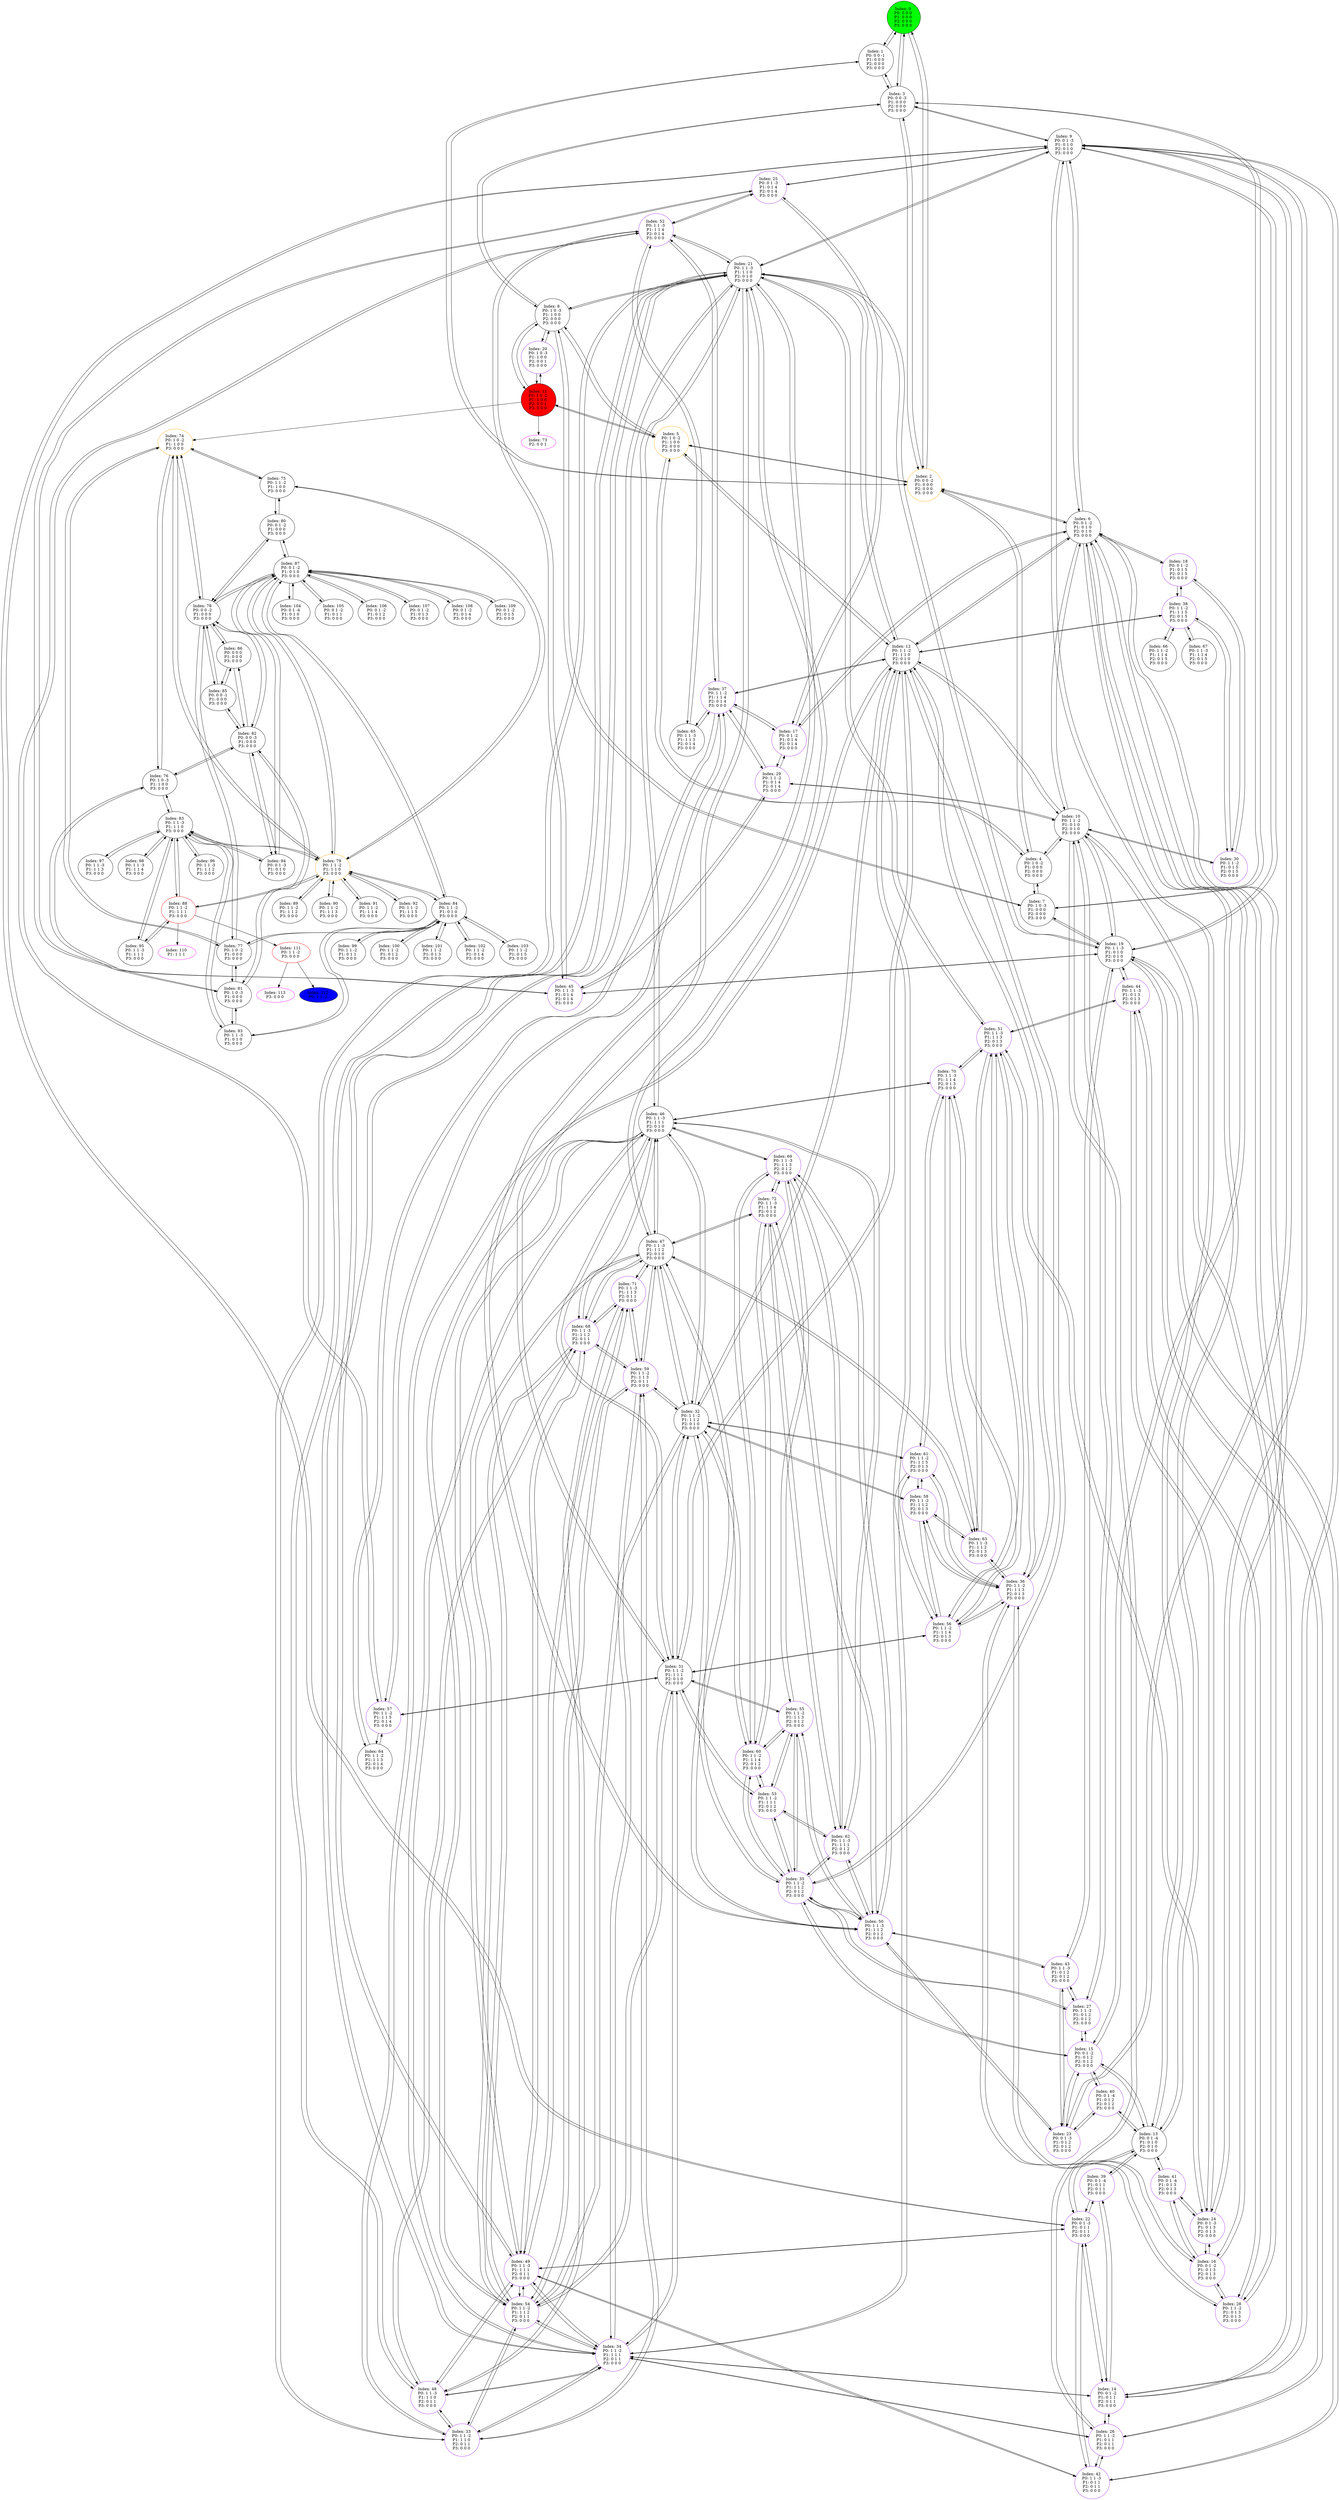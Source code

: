 digraph G {
color = "black"
0[label = "Index: 0 
P0: 0 0 0 
P1: 0 0 0 
P2: 0 0 0 
P3: 0 0 0 
", style="filled", fillcolor = "green"]
1[label = "Index: 1 
P0: 0 0 -1 
P1: 0 0 0 
P2: 0 0 0 
P3: 0 0 0 
"]
2[label = "Index: 2 
P0: 0 0 -2 
P1: 0 0 0 
P2: 0 0 0 
P3: 0 0 0 
", color = "orange"]
3[label = "Index: 3 
P0: 0 0 -3 
P1: 0 0 0 
P2: 0 0 0 
P3: 0 0 0 
"]
4[label = "Index: 4 
P0: 1 0 -2 
P1: 0 0 0 
P2: 0 0 0 
P3: 0 0 0 
"]
5[label = "Index: 5 
P0: 1 0 -2 
P1: 1 0 0 
P2: 0 0 0 
P3: 0 0 0 
", color = "orange"]
6[label = "Index: 6 
P0: 0 1 -2 
P1: 0 1 0 
P2: 0 1 0 
P3: 0 0 0 
"]
7[label = "Index: 7 
P0: 1 0 -3 
P1: 0 0 0 
P2: 0 0 0 
P3: 0 0 0 
"]
8[label = "Index: 8 
P0: 1 0 -3 
P1: 1 0 0 
P2: 0 0 0 
P3: 0 0 0 
"]
9[label = "Index: 9 
P0: 0 1 -3 
P1: 0 1 0 
P2: 0 1 0 
P3: 0 0 0 
"]
10[label = "Index: 10 
P0: 1 1 -2 
P1: 0 1 0 
P2: 0 1 0 
P3: 0 0 0 
"]
11[label = "Index: 11 
P0: 1 0 -2 
P1: 1 0 0 
P2: 0 0 1 
P3: 0 0 0 
", style="filled", fillcolor = "red"]
12[label = "Index: 12 
P0: 1 1 -2 
P1: 1 1 0 
P2: 0 1 0 
P3: 0 0 0 
"]
13[label = "Index: 13 
P0: 0 1 -4 
P1: 0 1 0 
P2: 0 1 0 
P3: 0 0 0 
"]
14[label = "Index: 14 
P0: 0 1 -2 
P1: 0 1 1 
P2: 0 1 1 
P3: 0 0 0 
", color = "purple"]
15[label = "Index: 15 
P0: 0 1 -2 
P1: 0 1 2 
P2: 0 1 2 
P3: 0 0 0 
", color = "purple"]
16[label = "Index: 16 
P0: 0 1 -2 
P1: 0 1 3 
P2: 0 1 3 
P3: 0 0 0 
", color = "purple"]
17[label = "Index: 17 
P0: 0 1 -2 
P1: 0 1 4 
P2: 0 1 4 
P3: 0 0 0 
", color = "purple"]
18[label = "Index: 18 
P0: 0 1 -2 
P1: 0 1 5 
P2: 0 1 5 
P3: 0 0 0 
", color = "purple"]
19[label = "Index: 19 
P0: 1 1 -3 
P1: 0 1 0 
P2: 0 1 0 
P3: 0 0 0 
"]
20[label = "Index: 20 
P0: 1 0 -3 
P1: 1 0 0 
P2: 0 0 1 
P3: 0 0 0 
", color = "purple"]
21[label = "Index: 21 
P0: 1 1 -3 
P1: 1 1 0 
P2: 0 1 0 
P3: 0 0 0 
"]
22[label = "Index: 22 
P0: 0 1 -3 
P1: 0 1 1 
P2: 0 1 1 
P3: 0 0 0 
", color = "purple"]
23[label = "Index: 23 
P0: 0 1 -3 
P1: 0 1 2 
P2: 0 1 2 
P3: 0 0 0 
", color = "purple"]
24[label = "Index: 24 
P0: 0 1 -3 
P1: 0 1 3 
P2: 0 1 3 
P3: 0 0 0 
", color = "purple"]
25[label = "Index: 25 
P0: 0 1 -3 
P1: 0 1 4 
P2: 0 1 4 
P3: 0 0 0 
", color = "purple"]
26[label = "Index: 26 
P0: 1 1 -2 
P1: 0 1 1 
P2: 0 1 1 
P3: 0 0 0 
", color = "purple"]
27[label = "Index: 27 
P0: 1 1 -2 
P1: 0 1 2 
P2: 0 1 2 
P3: 0 0 0 
", color = "purple"]
28[label = "Index: 28 
P0: 1 1 -2 
P1: 0 1 3 
P2: 0 1 3 
P3: 0 0 0 
", color = "purple"]
29[label = "Index: 29 
P0: 1 1 -2 
P1: 0 1 4 
P2: 0 1 4 
P3: 0 0 0 
", color = "purple"]
30[label = "Index: 30 
P0: 1 1 -2 
P1: 0 1 5 
P2: 0 1 5 
P3: 0 0 0 
", color = "purple"]
31[label = "Index: 31 
P0: 1 1 -2 
P1: 1 1 1 
P2: 0 1 0 
P3: 0 0 0 
"]
32[label = "Index: 32 
P0: 1 1 -2 
P1: 1 1 2 
P2: 0 1 0 
P3: 0 0 0 
"]
33[label = "Index: 33 
P0: 1 1 -2 
P1: 1 1 0 
P2: 0 1 1 
P3: 0 0 0 
", color = "purple"]
34[label = "Index: 34 
P0: 1 1 -2 
P1: 1 1 1 
P2: 0 1 1 
P3: 0 0 0 
", color = "purple"]
35[label = "Index: 35 
P0: 1 1 -2 
P1: 1 1 2 
P2: 0 1 2 
P3: 0 0 0 
", color = "purple"]
36[label = "Index: 36 
P0: 1 1 -2 
P1: 1 1 3 
P2: 0 1 3 
P3: 0 0 0 
", color = "purple"]
37[label = "Index: 37 
P0: 1 1 -2 
P1: 1 1 4 
P2: 0 1 4 
P3: 0 0 0 
", color = "purple"]
38[label = "Index: 38 
P0: 1 1 -2 
P1: 1 1 5 
P2: 0 1 5 
P3: 0 0 0 
", color = "purple"]
39[label = "Index: 39 
P0: 0 1 -4 
P1: 0 1 1 
P2: 0 1 1 
P3: 0 0 0 
", color = "purple"]
40[label = "Index: 40 
P0: 0 1 -4 
P1: 0 1 2 
P2: 0 1 2 
P3: 0 0 0 
", color = "purple"]
41[label = "Index: 41 
P0: 0 1 -4 
P1: 0 1 3 
P2: 0 1 3 
P3: 0 0 0 
", color = "purple"]
42[label = "Index: 42 
P0: 1 1 -3 
P1: 0 1 1 
P2: 0 1 1 
P3: 0 0 0 
", color = "purple"]
43[label = "Index: 43 
P0: 1 1 -3 
P1: 0 1 2 
P2: 0 1 2 
P3: 0 0 0 
", color = "purple"]
44[label = "Index: 44 
P0: 1 1 -3 
P1: 0 1 3 
P2: 0 1 3 
P3: 0 0 0 
", color = "purple"]
45[label = "Index: 45 
P0: 1 1 -3 
P1: 0 1 4 
P2: 0 1 4 
P3: 0 0 0 
", color = "purple"]
46[label = "Index: 46 
P0: 1 1 -3 
P1: 1 1 1 
P2: 0 1 0 
P3: 0 0 0 
"]
47[label = "Index: 47 
P0: 1 1 -3 
P1: 1 1 2 
P2: 0 1 0 
P3: 0 0 0 
"]
48[label = "Index: 48 
P0: 1 1 -3 
P1: 1 1 0 
P2: 0 1 1 
P3: 0 0 0 
", color = "purple"]
49[label = "Index: 49 
P0: 1 1 -3 
P1: 1 1 1 
P2: 0 1 1 
P3: 0 0 0 
", color = "purple"]
50[label = "Index: 50 
P0: 1 1 -3 
P1: 1 1 2 
P2: 0 1 2 
P3: 0 0 0 
", color = "purple"]
51[label = "Index: 51 
P0: 1 1 -3 
P1: 1 1 3 
P2: 0 1 3 
P3: 0 0 0 
", color = "purple"]
52[label = "Index: 52 
P0: 1 1 -3 
P1: 1 1 4 
P2: 0 1 4 
P3: 0 0 0 
", color = "purple"]
53[label = "Index: 53 
P0: 1 1 -2 
P1: 1 1 1 
P2: 0 1 2 
P3: 0 0 0 
", color = "purple"]
54[label = "Index: 54 
P0: 1 1 -2 
P1: 1 1 2 
P2: 0 1 1 
P3: 0 0 0 
", color = "purple"]
55[label = "Index: 55 
P0: 1 1 -2 
P1: 1 1 3 
P2: 0 1 2 
P3: 0 0 0 
", color = "purple"]
56[label = "Index: 56 
P0: 1 1 -2 
P1: 1 1 4 
P2: 0 1 3 
P3: 0 0 0 
", color = "purple"]
57[label = "Index: 57 
P0: 1 1 -2 
P1: 1 1 5 
P2: 0 1 4 
P3: 0 0 0 
", color = "purple"]
58[label = "Index: 58 
P0: 1 1 -2 
P1: 1 1 2 
P2: 0 1 3 
P3: 0 0 0 
", color = "purple"]
59[label = "Index: 59 
P0: 1 1 -2 
P1: 1 1 3 
P2: 0 1 1 
P3: 0 0 0 
", color = "purple"]
60[label = "Index: 60 
P0: 1 1 -2 
P1: 1 1 4 
P2: 0 1 2 
P3: 0 0 0 
", color = "purple"]
61[label = "Index: 61 
P0: 1 1 -2 
P1: 1 1 5 
P2: 0 1 3 
P3: 0 0 0 
", color = "purple"]
62[label = "Index: 62 
P0: 1 1 -3 
P1: 1 1 1 
P2: 0 1 2 
P3: 0 0 0 
", color = "purple"]
63[label = "Index: 63 
P0: 1 1 -3 
P1: 1 1 2 
P2: 0 1 3 
P3: 0 0 0 
", color = "purple"]
64[label = "Index: 64 
P0: 1 1 -2 
P1: 1 1 3 
P2: 0 1 4 
P3: 0 0 0 
"]
65[label = "Index: 65 
P0: 1 1 -3 
P1: 1 1 3 
P2: 0 1 4 
P3: 0 0 0 
"]
66[label = "Index: 66 
P0: 1 1 -2 
P1: 1 1 4 
P2: 0 1 5 
P3: 0 0 0 
"]
67[label = "Index: 67 
P0: 1 1 -3 
P1: 1 1 4 
P2: 0 1 5 
P3: 0 0 0 
"]
68[label = "Index: 68 
P0: 1 1 -3 
P1: 1 1 2 
P2: 0 1 1 
P3: 0 0 0 
", color = "purple"]
69[label = "Index: 69 
P0: 1 1 -3 
P1: 1 1 3 
P2: 0 1 2 
P3: 0 0 0 
", color = "purple"]
70[label = "Index: 70 
P0: 1 1 -3 
P1: 1 1 4 
P2: 0 1 3 
P3: 0 0 0 
", color = "purple"]
71[label = "Index: 71 
P0: 1 1 -3 
P1: 1 1 3 
P2: 0 1 1 
P3: 0 0 0 
", color = "purple"]
72[label = "Index: 72 
P0: 1 1 -3 
P1: 1 1 4 
P2: 0 1 2 
P3: 0 0 0 
", color = "purple"]
73[label = "Index: 73 
P2: 0 0 1 
", color = "fuchsia"]
74[label = "Index: 74 
P0: 1 0 -2 
P1: 1 0 0 
P3: 0 0 0 
", color = "orange"]
75[label = "Index: 75 
P0: 1 1 -2 
P1: 1 0 0 
P3: 0 0 0 
"]
76[label = "Index: 76 
P0: 1 0 -3 
P1: 1 0 0 
P3: 0 0 0 
"]
77[label = "Index: 77 
P0: 1 0 -2 
P1: 0 0 0 
P3: 0 0 0 
"]
78[label = "Index: 78 
P0: 0 0 -2 
P1: 0 0 0 
P3: 0 0 0 
"]
79[label = "Index: 79 
P0: 1 1 -2 
P1: 1 1 0 
P3: 0 0 0 
", color = "orange"]
80[label = "Index: 80 
P0: 0 1 -2 
P1: 0 0 0 
P3: 0 0 0 
"]
81[label = "Index: 81 
P0: 1 0 -3 
P1: 0 0 0 
P3: 0 0 0 
"]
82[label = "Index: 82 
P0: 0 0 -3 
P1: 0 0 0 
P3: 0 0 0 
"]
83[label = "Index: 83 
P0: 1 1 -3 
P1: 1 1 0 
P3: 0 0 0 
"]
84[label = "Index: 84 
P0: 1 1 -2 
P1: 0 1 0 
P3: 0 0 0 
"]
85[label = "Index: 85 
P0: 0 0 -1 
P1: 0 0 0 
P3: 0 0 0 
"]
86[label = "Index: 86 
P0: 0 0 0 
P1: 0 0 0 
P3: 0 0 0 
"]
87[label = "Index: 87 
P0: 0 1 -2 
P1: 0 1 0 
P3: 0 0 0 
"]
88[label = "Index: 88 
P0: 1 1 -2 
P1: 1 1 1 
P3: 0 0 0 
", color = "red"]
89[label = "Index: 89 
P0: 1 1 -2 
P1: 1 1 2 
P3: 0 0 0 
"]
90[label = "Index: 90 
P0: 1 1 -2 
P1: 1 1 3 
P3: 0 0 0 
"]
91[label = "Index: 91 
P0: 1 1 -2 
P1: 1 1 4 
P3: 0 0 0 
"]
92[label = "Index: 92 
P0: 1 1 -2 
P1: 1 1 5 
P3: 0 0 0 
"]
93[label = "Index: 93 
P0: 1 1 -3 
P1: 0 1 0 
P3: 0 0 0 
"]
94[label = "Index: 94 
P0: 0 1 -3 
P1: 0 1 0 
P3: 0 0 0 
"]
95[label = "Index: 95 
P0: 1 1 -3 
P1: 1 1 1 
P3: 0 0 0 
"]
96[label = "Index: 96 
P0: 1 1 -3 
P1: 1 1 2 
P3: 0 0 0 
"]
97[label = "Index: 97 
P0: 1 1 -3 
P1: 1 1 3 
P3: 0 0 0 
"]
98[label = "Index: 98 
P0: 1 1 -3 
P1: 1 1 4 
P3: 0 0 0 
"]
99[label = "Index: 99 
P0: 1 1 -2 
P1: 0 1 1 
P3: 0 0 0 
"]
100[label = "Index: 100 
P0: 1 1 -2 
P1: 0 1 2 
P3: 0 0 0 
"]
101[label = "Index: 101 
P0: 1 1 -2 
P1: 0 1 3 
P3: 0 0 0 
"]
102[label = "Index: 102 
P0: 1 1 -2 
P1: 0 1 4 
P3: 0 0 0 
"]
103[label = "Index: 103 
P0: 1 1 -2 
P1: 0 1 5 
P3: 0 0 0 
"]
104[label = "Index: 104 
P0: 0 1 -4 
P1: 0 1 0 
P3: 0 0 0 
"]
105[label = "Index: 105 
P0: 0 1 -2 
P1: 0 1 1 
P3: 0 0 0 
"]
106[label = "Index: 106 
P0: 0 1 -2 
P1: 0 1 2 
P3: 0 0 0 
"]
107[label = "Index: 107 
P0: 0 1 -2 
P1: 0 1 3 
P3: 0 0 0 
"]
108[label = "Index: 108 
P0: 0 1 -2 
P1: 0 1 4 
P3: 0 0 0 
"]
109[label = "Index: 109 
P0: 0 1 -2 
P1: 0 1 5 
P3: 0 0 0 
"]
110[label = "Index: 110 
P1: 1 1 1 
", color = "fuchsia"]
111[label = "Index: 111 
P0: 1 1 -2 
P3: 0 0 0 
", color = "red"]
112[label = "Index: 112 
P0: 1 1 -2 
", style="filled", fillcolor = "blue"]
113[label = "Index: 113 
P3: 0 0 0 
", color = "fuchsia"]
0 -> 1
0 -> 2
0 -> 3

1 -> 0
1 -> 2
1 -> 3

2 -> 0
2 -> 1
2 -> 4
2 -> 3
2 -> 5
2 -> 6

3 -> 0
3 -> 1
3 -> 2
3 -> 7
3 -> 8
3 -> 9

4 -> 2
4 -> 7
4 -> 5
4 -> 10

5 -> 2
5 -> 4
5 -> 8
5 -> 11
5 -> 12

6 -> 2
6 -> 10
6 -> 9
6 -> 13
6 -> 12
6 -> 14
6 -> 15
6 -> 16
6 -> 17
6 -> 18

7 -> 3
7 -> 4
7 -> 8
7 -> 19

8 -> 3
8 -> 5
8 -> 7
8 -> 20
8 -> 11
8 -> 21

9 -> 3
9 -> 6
9 -> 19
9 -> 13
9 -> 21
9 -> 22
9 -> 23
9 -> 24
9 -> 25
9 -> 14

10 -> 4
10 -> 6
10 -> 19
10 -> 12
10 -> 26
10 -> 27
10 -> 28
10 -> 29
10 -> 30

11 -> 5
11 -> 8
11 -> 20
11 -> 74
11 -> 73

12 -> 5
12 -> 6
12 -> 10
12 -> 21
12 -> 31
12 -> 32
12 -> 33
12 -> 34
12 -> 35
12 -> 36
12 -> 37
12 -> 38

13 -> 6
13 -> 9
13 -> 39
13 -> 40
13 -> 41
13 -> 22
13 -> 15

14 -> 6
14 -> 9
14 -> 26
14 -> 22
14 -> 39
14 -> 34

15 -> 6
15 -> 13
15 -> 27
15 -> 23
15 -> 40
15 -> 35

16 -> 6
16 -> 28
16 -> 24
16 -> 41
16 -> 36

17 -> 6
17 -> 29
17 -> 25
17 -> 37

18 -> 6
18 -> 30
18 -> 38

19 -> 7
19 -> 9
19 -> 10
19 -> 21
19 -> 42
19 -> 43
19 -> 44
19 -> 45
19 -> 26

20 -> 8
20 -> 11

21 -> 8
21 -> 9
21 -> 12
21 -> 19
21 -> 46
21 -> 47
21 -> 31
21 -> 48
21 -> 33
21 -> 49
21 -> 50
21 -> 51
21 -> 52
21 -> 34

22 -> 9
22 -> 13
22 -> 14
22 -> 42
22 -> 39
22 -> 49

23 -> 9
23 -> 15
23 -> 43
23 -> 40
23 -> 50

24 -> 9
24 -> 16
24 -> 44
24 -> 41
24 -> 51

25 -> 9
25 -> 17
25 -> 45
25 -> 52

26 -> 10
26 -> 14
26 -> 19
26 -> 42
26 -> 34

27 -> 10
27 -> 15
27 -> 43
27 -> 35

28 -> 10
28 -> 16
28 -> 44
28 -> 36

29 -> 10
29 -> 17
29 -> 45
29 -> 37

30 -> 10
30 -> 18
30 -> 38

31 -> 12
31 -> 21
31 -> 46
31 -> 32
31 -> 34
31 -> 53
31 -> 54
31 -> 55
31 -> 56
31 -> 57

32 -> 12
32 -> 31
32 -> 47
32 -> 46
32 -> 54
32 -> 35
32 -> 58
32 -> 59
32 -> 60
32 -> 61

33 -> 12
33 -> 21
33 -> 48
33 -> 34
33 -> 54
33 -> 59

34 -> 12
34 -> 14
34 -> 21
34 -> 26
34 -> 31
34 -> 33
34 -> 49
34 -> 54
34 -> 59
34 -> 48
34 -> 46

35 -> 12
35 -> 15
35 -> 27
35 -> 32
35 -> 50
35 -> 53
35 -> 55
35 -> 60
35 -> 62

36 -> 12
36 -> 16
36 -> 28
36 -> 51
36 -> 58
36 -> 56
36 -> 61
36 -> 63

37 -> 12
37 -> 17
37 -> 29
37 -> 52
37 -> 64
37 -> 57
37 -> 65

38 -> 12
38 -> 18
38 -> 30
38 -> 66
38 -> 67

39 -> 13
39 -> 14
39 -> 22

40 -> 13
40 -> 15
40 -> 23

41 -> 13
41 -> 16
41 -> 24

42 -> 19
42 -> 22
42 -> 26
42 -> 49

43 -> 19
43 -> 23
43 -> 27
43 -> 50

44 -> 19
44 -> 24
44 -> 28
44 -> 51

45 -> 19
45 -> 25
45 -> 29
45 -> 52

46 -> 21
46 -> 31
46 -> 32
46 -> 47
46 -> 49
46 -> 62
46 -> 34
46 -> 68
46 -> 69
46 -> 70
46 -> 54

47 -> 21
47 -> 32
47 -> 46
47 -> 68
47 -> 50
47 -> 63
47 -> 54
47 -> 71
47 -> 72
47 -> 59

48 -> 21
48 -> 33
48 -> 34
48 -> 49
48 -> 68
48 -> 71

49 -> 21
49 -> 22
49 -> 34
49 -> 42
49 -> 46
49 -> 48
49 -> 68
49 -> 71
49 -> 54

50 -> 21
50 -> 23
50 -> 35
50 -> 43
50 -> 47
50 -> 62
50 -> 69
50 -> 72
50 -> 55

51 -> 21
51 -> 24
51 -> 36
51 -> 44
51 -> 63
51 -> 70
51 -> 56

52 -> 21
52 -> 25
52 -> 37
52 -> 45
52 -> 65
52 -> 57

53 -> 31
53 -> 35
53 -> 62
53 -> 55
53 -> 60

54 -> 31
54 -> 32
54 -> 33
54 -> 34
54 -> 46
54 -> 47
54 -> 49
54 -> 68
54 -> 59

55 -> 31
55 -> 35
55 -> 50
55 -> 53
55 -> 69
55 -> 60

56 -> 31
56 -> 36
56 -> 51
56 -> 70
56 -> 58
56 -> 61

57 -> 31
57 -> 37
57 -> 52
57 -> 64

58 -> 32
58 -> 36
58 -> 56
58 -> 63
58 -> 61

59 -> 32
59 -> 33
59 -> 34
59 -> 47
59 -> 54
59 -> 71
59 -> 68

60 -> 32
60 -> 35
60 -> 53
60 -> 55
60 -> 72
60 -> 69

61 -> 32
61 -> 36
61 -> 56
61 -> 58
61 -> 70

62 -> 35
62 -> 46
62 -> 50
62 -> 53
62 -> 69
62 -> 72

63 -> 36
63 -> 47
63 -> 51
63 -> 58
63 -> 70

64 -> 37
64 -> 57

65 -> 37
65 -> 52

66 -> 38

67 -> 38

68 -> 46
68 -> 47
68 -> 48
68 -> 49
68 -> 54
68 -> 59
68 -> 71

69 -> 46
69 -> 50
69 -> 55
69 -> 60
69 -> 62
69 -> 72

70 -> 46
70 -> 51
70 -> 56
70 -> 61
70 -> 63

71 -> 47
71 -> 48
71 -> 49
71 -> 59
71 -> 68

72 -> 47
72 -> 50
72 -> 60
72 -> 62
72 -> 69

74 -> 75
74 -> 76
74 -> 77
74 -> 78
74 -> 79

75 -> 74
75 -> 79
75 -> 80

76 -> 74
76 -> 81
76 -> 82
76 -> 83

77 -> 74
77 -> 78
77 -> 81
77 -> 84

78 -> 74
78 -> 77
78 -> 80
78 -> 82
78 -> 85
78 -> 86
78 -> 87

79 -> 74
79 -> 75
79 -> 83
79 -> 84
79 -> 88
79 -> 89
79 -> 90
79 -> 91
79 -> 92
79 -> 87

80 -> 75
80 -> 78
80 -> 87

81 -> 76
81 -> 77
81 -> 82
81 -> 93

82 -> 76
82 -> 78
82 -> 81
82 -> 85
82 -> 86
82 -> 94

83 -> 76
83 -> 79
83 -> 93
83 -> 95
83 -> 96
83 -> 97
83 -> 98
83 -> 94
83 -> 88

84 -> 77
84 -> 79
84 -> 87
84 -> 93
84 -> 99
84 -> 100
84 -> 101
84 -> 102
84 -> 103

85 -> 78
85 -> 82
85 -> 86

86 -> 78
86 -> 82
86 -> 85

87 -> 78
87 -> 79
87 -> 80
87 -> 84
87 -> 94
87 -> 104
87 -> 105
87 -> 106
87 -> 107
87 -> 108
87 -> 109

88 -> 79
88 -> 83
88 -> 95
88 -> 111
88 -> 110

89 -> 79

90 -> 79

91 -> 79

92 -> 79

93 -> 81
93 -> 83
93 -> 84

94 -> 82
94 -> 83
94 -> 87

95 -> 83
95 -> 88

96 -> 83

97 -> 83

98 -> 83

99 -> 84

100 -> 84

101 -> 84

102 -> 84

103 -> 84

104 -> 87

105 -> 87

106 -> 87

107 -> 87

108 -> 87

109 -> 87

111 -> 113
111 -> 112

}
